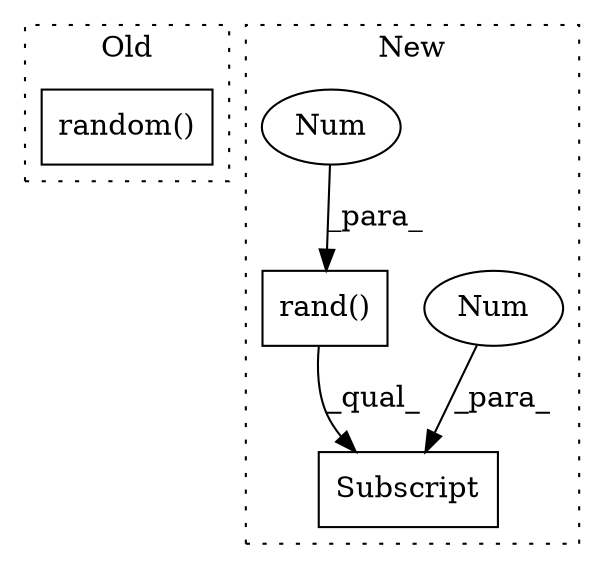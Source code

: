 digraph G {
subgraph cluster0 {
1 [label="random()" a="75" s="1764" l="15" shape="box"];
label = "Old";
style="dotted";
}
subgraph cluster1 {
2 [label="Subscript" a="63" s="1859,0" l="16,0" shape="box"];
3 [label="Num" a="76" s="1873" l="1" shape="ellipse"];
4 [label="rand()" a="75" s="1859,1871" l="11,1" shape="box"];
5 [label="Num" a="76" s="1870" l="1" shape="ellipse"];
label = "New";
style="dotted";
}
3 -> 2 [label="_para_"];
4 -> 2 [label="_qual_"];
5 -> 4 [label="_para_"];
}